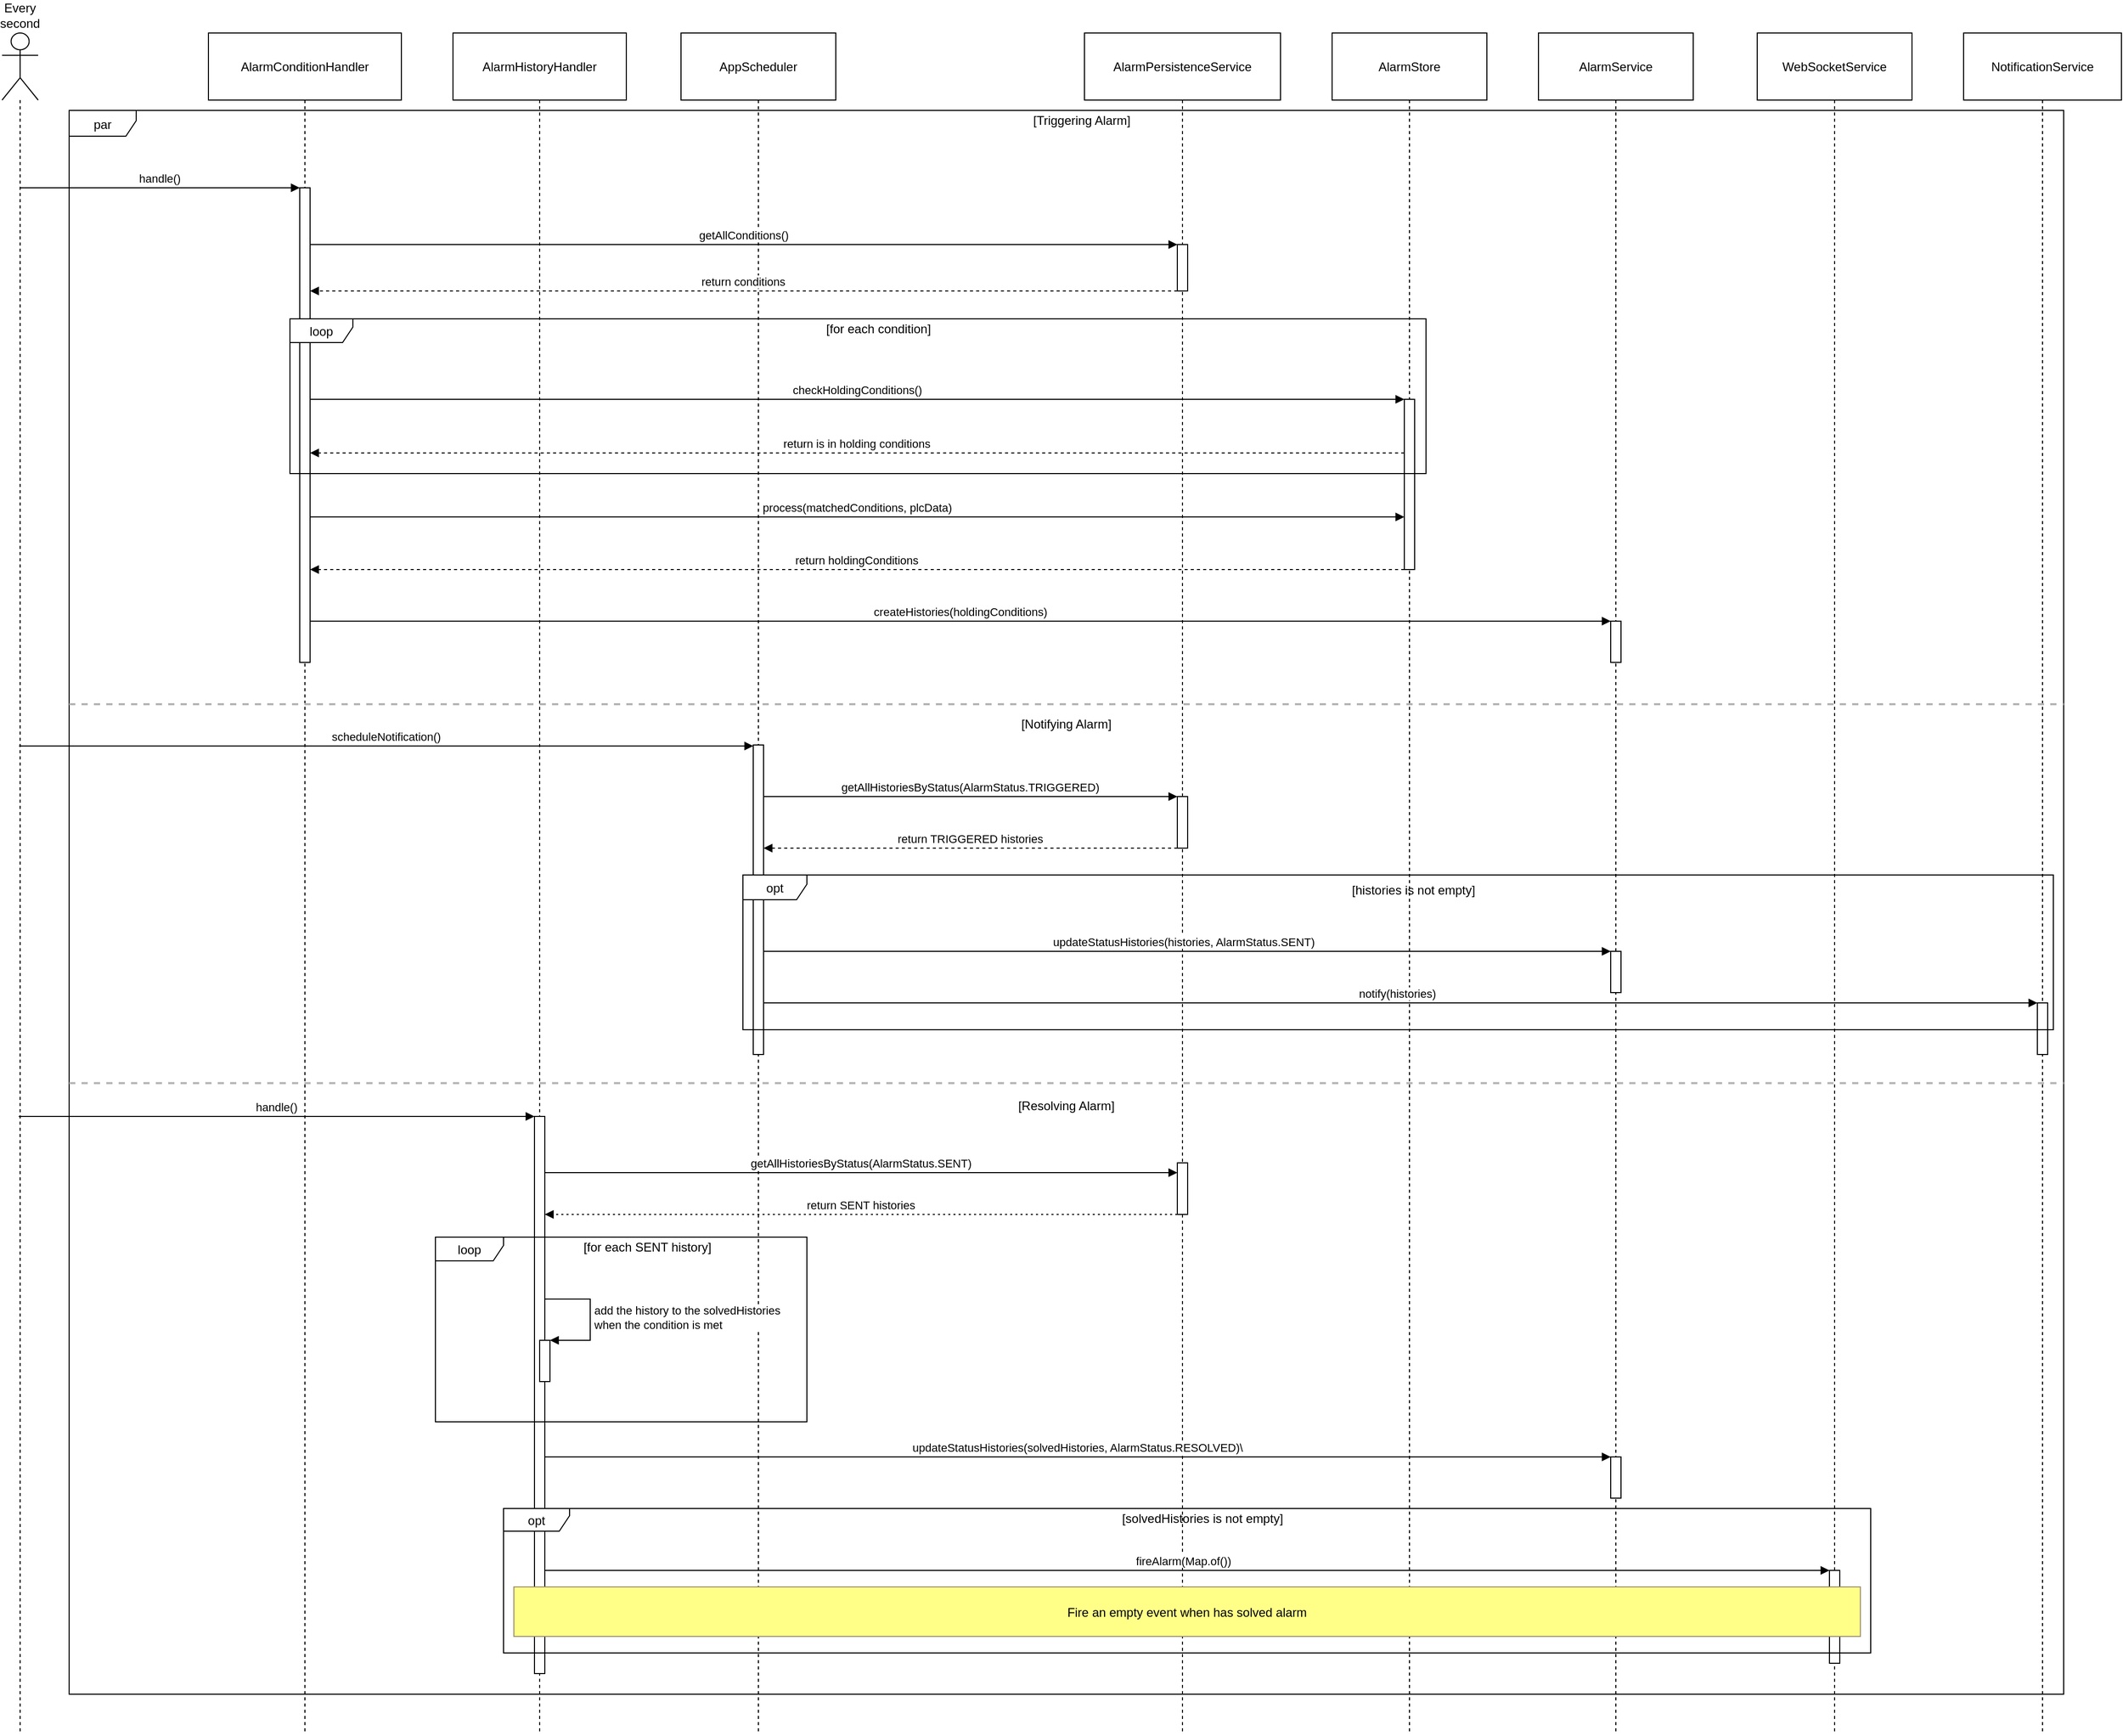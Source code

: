 <mxfile version="24.2.2" type="google">
  <diagram name="Page-1" id="Y3-ZoNVP7fB7ggFjIZeu">
    <mxGraphModel grid="1" page="1" gridSize="10" guides="1" tooltips="1" connect="1" arrows="1" fold="1" pageScale="1" pageWidth="850" pageHeight="1100" math="0" shadow="0">
      <root>
        <mxCell id="0" />
        <mxCell id="1" parent="0" />
        <mxCell id="UK-n1BO-FfAP6Dtml6JQ-47" value="Every second" style="shape=umlLifeline;perimeter=lifelinePerimeter;whiteSpace=wrap;container=1;dropTarget=0;collapsible=0;recursiveResize=0;outlineConnect=0;portConstraint=eastwest;newEdgeStyle={&quot;edgeStyle&quot;:&quot;elbowEdgeStyle&quot;,&quot;elbow&quot;:&quot;vertical&quot;,&quot;curved&quot;:0,&quot;rounded&quot;:0};participant=umlActor;verticalAlign=bottom;labelPosition=center;verticalLabelPosition=top;align=center;size=65;" vertex="1" parent="1">
          <mxGeometry x="20" y="20" width="35" height="1649" as="geometry" />
        </mxCell>
        <mxCell id="UK-n1BO-FfAP6Dtml6JQ-48" value="AlarmConditionHandler" style="shape=umlLifeline;perimeter=lifelinePerimeter;whiteSpace=wrap;container=1;dropTarget=0;collapsible=0;recursiveResize=0;outlineConnect=0;portConstraint=eastwest;newEdgeStyle={&quot;edgeStyle&quot;:&quot;elbowEdgeStyle&quot;,&quot;elbow&quot;:&quot;vertical&quot;,&quot;curved&quot;:0,&quot;rounded&quot;:0};size=65;" vertex="1" parent="1">
          <mxGeometry x="220" y="20" width="187" height="1649" as="geometry" />
        </mxCell>
        <mxCell id="UK-n1BO-FfAP6Dtml6JQ-49" value="AlarmHistoryHandler" style="shape=umlLifeline;perimeter=lifelinePerimeter;whiteSpace=wrap;container=1;dropTarget=0;collapsible=0;recursiveResize=0;outlineConnect=0;portConstraint=eastwest;newEdgeStyle={&quot;edgeStyle&quot;:&quot;elbowEdgeStyle&quot;,&quot;elbow&quot;:&quot;vertical&quot;,&quot;curved&quot;:0,&quot;rounded&quot;:0};size=65;" vertex="1" parent="1">
          <mxGeometry x="457" y="20" width="168" height="1649" as="geometry" />
        </mxCell>
        <mxCell id="UK-n1BO-FfAP6Dtml6JQ-50" value="AppScheduler" style="shape=umlLifeline;perimeter=lifelinePerimeter;whiteSpace=wrap;container=1;dropTarget=0;collapsible=0;recursiveResize=0;outlineConnect=0;portConstraint=eastwest;newEdgeStyle={&quot;edgeStyle&quot;:&quot;elbowEdgeStyle&quot;,&quot;elbow&quot;:&quot;vertical&quot;,&quot;curved&quot;:0,&quot;rounded&quot;:0};size=65;" vertex="1" parent="1">
          <mxGeometry x="678" y="20" width="150" height="1649" as="geometry" />
        </mxCell>
        <mxCell id="UK-n1BO-FfAP6Dtml6JQ-51" value="AlarmPersistenceService" style="shape=umlLifeline;perimeter=lifelinePerimeter;whiteSpace=wrap;container=1;dropTarget=0;collapsible=0;recursiveResize=0;outlineConnect=0;portConstraint=eastwest;newEdgeStyle={&quot;edgeStyle&quot;:&quot;elbowEdgeStyle&quot;,&quot;elbow&quot;:&quot;vertical&quot;,&quot;curved&quot;:0,&quot;rounded&quot;:0};size=65;" vertex="1" parent="1">
          <mxGeometry x="1069" y="20" width="190" height="1649" as="geometry" />
        </mxCell>
        <mxCell id="UK-n1BO-FfAP6Dtml6JQ-52" value="" style="points=[];perimeter=orthogonalPerimeter;outlineConnect=0;targetShapes=umlLifeline;portConstraint=eastwest;newEdgeStyle={&quot;edgeStyle&quot;:&quot;elbowEdgeStyle&quot;,&quot;elbow&quot;:&quot;vertical&quot;,&quot;curved&quot;:0,&quot;rounded&quot;:0}" vertex="1" parent="UK-n1BO-FfAP6Dtml6JQ-51">
          <mxGeometry x="90" y="205" width="10" height="45" as="geometry" />
        </mxCell>
        <mxCell id="UK-n1BO-FfAP6Dtml6JQ-53" value="" style="points=[];perimeter=orthogonalPerimeter;outlineConnect=0;targetShapes=umlLifeline;portConstraint=eastwest;newEdgeStyle={&quot;edgeStyle&quot;:&quot;elbowEdgeStyle&quot;,&quot;elbow&quot;:&quot;vertical&quot;,&quot;curved&quot;:0,&quot;rounded&quot;:0}" vertex="1" parent="UK-n1BO-FfAP6Dtml6JQ-51">
          <mxGeometry x="90" y="740" width="10" height="50" as="geometry" />
        </mxCell>
        <mxCell id="UK-n1BO-FfAP6Dtml6JQ-101" value="" style="points=[];perimeter=orthogonalPerimeter;outlineConnect=0;targetShapes=umlLifeline;portConstraint=eastwest;newEdgeStyle={&quot;edgeStyle&quot;:&quot;elbowEdgeStyle&quot;,&quot;elbow&quot;:&quot;vertical&quot;,&quot;curved&quot;:0,&quot;rounded&quot;:0}" vertex="1" parent="UK-n1BO-FfAP6Dtml6JQ-51">
          <mxGeometry x="90" y="1095" width="10" height="50" as="geometry" />
        </mxCell>
        <mxCell id="UK-n1BO-FfAP6Dtml6JQ-55" value="AlarmStore" style="shape=umlLifeline;perimeter=lifelinePerimeter;whiteSpace=wrap;container=1;dropTarget=0;collapsible=0;recursiveResize=0;outlineConnect=0;portConstraint=eastwest;newEdgeStyle={&quot;edgeStyle&quot;:&quot;elbowEdgeStyle&quot;,&quot;elbow&quot;:&quot;vertical&quot;,&quot;curved&quot;:0,&quot;rounded&quot;:0};size=65;" vertex="1" parent="1">
          <mxGeometry x="1309" y="20" width="150" height="1649" as="geometry" />
        </mxCell>
        <mxCell id="UK-n1BO-FfAP6Dtml6JQ-56" value="" style="points=[];perimeter=orthogonalPerimeter;outlineConnect=0;targetShapes=umlLifeline;portConstraint=eastwest;newEdgeStyle={&quot;edgeStyle&quot;:&quot;elbowEdgeStyle&quot;,&quot;elbow&quot;:&quot;vertical&quot;,&quot;curved&quot;:0,&quot;rounded&quot;:0}" vertex="1" parent="UK-n1BO-FfAP6Dtml6JQ-55">
          <mxGeometry x="70" y="355" width="10" height="165" as="geometry" />
        </mxCell>
        <mxCell id="UK-n1BO-FfAP6Dtml6JQ-57" value="AlarmService" style="shape=umlLifeline;perimeter=lifelinePerimeter;whiteSpace=wrap;container=1;dropTarget=0;collapsible=0;recursiveResize=0;outlineConnect=0;portConstraint=eastwest;newEdgeStyle={&quot;edgeStyle&quot;:&quot;elbowEdgeStyle&quot;,&quot;elbow&quot;:&quot;vertical&quot;,&quot;curved&quot;:0,&quot;rounded&quot;:0};size=65;" vertex="1" parent="1">
          <mxGeometry x="1509" y="20" width="150" height="1649" as="geometry" />
        </mxCell>
        <mxCell id="UK-n1BO-FfAP6Dtml6JQ-58" value="WebSocketService" style="shape=umlLifeline;perimeter=lifelinePerimeter;whiteSpace=wrap;container=1;dropTarget=0;collapsible=0;recursiveResize=0;outlineConnect=0;portConstraint=eastwest;newEdgeStyle={&quot;edgeStyle&quot;:&quot;elbowEdgeStyle&quot;,&quot;elbow&quot;:&quot;vertical&quot;,&quot;curved&quot;:0,&quot;rounded&quot;:0};size=65;" vertex="1" parent="1">
          <mxGeometry x="1721" y="20" width="150" height="1649" as="geometry" />
        </mxCell>
        <mxCell id="UK-n1BO-FfAP6Dtml6JQ-110" value="" style="points=[];perimeter=orthogonalPerimeter;outlineConnect=0;targetShapes=umlLifeline;portConstraint=eastwest;newEdgeStyle={&quot;edgeStyle&quot;:&quot;elbowEdgeStyle&quot;,&quot;elbow&quot;:&quot;vertical&quot;,&quot;curved&quot;:0,&quot;rounded&quot;:0}" vertex="1" parent="UK-n1BO-FfAP6Dtml6JQ-58">
          <mxGeometry x="70" y="1490" width="10" height="90" as="geometry" />
        </mxCell>
        <mxCell id="UK-n1BO-FfAP6Dtml6JQ-59" value="NotificationService" style="shape=umlLifeline;perimeter=lifelinePerimeter;whiteSpace=wrap;container=1;dropTarget=0;collapsible=0;recursiveResize=0;outlineConnect=0;portConstraint=eastwest;newEdgeStyle={&quot;edgeStyle&quot;:&quot;elbowEdgeStyle&quot;,&quot;elbow&quot;:&quot;vertical&quot;,&quot;curved&quot;:0,&quot;rounded&quot;:0};size=65;" vertex="1" parent="1">
          <mxGeometry x="1921" y="20" width="153" height="1649" as="geometry" />
        </mxCell>
        <mxCell id="UK-n1BO-FfAP6Dtml6JQ-68" value="par" style="shape=umlFrame;pointerEvents=0;dropTarget=0;strokeColor=#000000;height=25;width=65;strokeWidth=1;verticalAlign=top;" vertex="1" parent="1">
          <mxGeometry x="85" y="95" width="1933" height="1535" as="geometry" />
        </mxCell>
        <mxCell id="UK-n1BO-FfAP6Dtml6JQ-69" value="[Triggering Alarm]" style="text;strokeColor=none;fillColor=none;align=center;verticalAlign=middle;whiteSpace=wrap;" vertex="1" parent="UK-n1BO-FfAP6Dtml6JQ-68">
          <mxGeometry x="30" width="1903" height="20.757" as="geometry" />
        </mxCell>
        <mxCell id="UK-n1BO-FfAP6Dtml6JQ-70" value="[Notifying Alarm]" style="shape=line;dashed=1;whiteSpace=wrap;verticalAlign=top;labelPosition=center;verticalLabelPosition=bottom;align=center;strokeColor=#B3B3B3;strokeWidth=2;fontSize=12;" vertex="1" parent="UK-n1BO-FfAP6Dtml6JQ-68">
          <mxGeometry y="569.787" width="1933" height="11.416" as="geometry" />
        </mxCell>
        <mxCell id="UK-n1BO-FfAP6Dtml6JQ-71" value="[Resolving Alarm]" style="shape=line;dashed=1;whiteSpace=wrap;verticalAlign=top;labelPosition=center;verticalLabelPosition=bottom;align=center;strokeColor=#B3B3B3;strokeWidth=2;" vertex="1" parent="UK-n1BO-FfAP6Dtml6JQ-68">
          <mxGeometry y="935.025" width="1933" height="15.568" as="geometry" />
        </mxCell>
        <mxCell id="UK-n1BO-FfAP6Dtml6JQ-72" value="handle()" style="verticalAlign=bottom;endArrow=block;edgeStyle=elbowEdgeStyle;elbow=vertical;curved=0;rounded=0;" edge="1" parent="1">
          <mxGeometry relative="1" as="geometry">
            <Array as="points">
              <mxPoint x="214" y="170" />
            </Array>
            <mxPoint x="37.535" y="170" as="sourcePoint" />
            <mxPoint x="308.5" y="170" as="targetPoint" />
          </mxGeometry>
        </mxCell>
        <mxCell id="UK-n1BO-FfAP6Dtml6JQ-73" value="getAllConditions()" style="verticalAlign=bottom;endArrow=block;edgeStyle=elbowEdgeStyle;elbow=vertical;curved=0;rounded=0;" edge="1" parent="1" source="UK-n1BO-FfAP6Dtml6JQ-95" target="UK-n1BO-FfAP6Dtml6JQ-52">
          <mxGeometry relative="1" as="geometry">
            <Array as="points">
              <mxPoint x="751" y="225" />
            </Array>
          </mxGeometry>
        </mxCell>
        <mxCell id="UK-n1BO-FfAP6Dtml6JQ-74" value="return conditions" style="verticalAlign=bottom;endArrow=block;edgeStyle=elbowEdgeStyle;elbow=vertical;curved=0;rounded=0;dashed=1;" edge="1" parent="1" source="UK-n1BO-FfAP6Dtml6JQ-52">
          <mxGeometry relative="1" as="geometry">
            <Array as="points">
              <mxPoint x="749" y="270" />
            </Array>
            <mxPoint x="1159" y="270" as="sourcePoint" />
            <mxPoint x="318.5" y="270" as="targetPoint" />
          </mxGeometry>
        </mxCell>
        <mxCell id="UK-n1BO-FfAP6Dtml6JQ-75" value="checkHoldingConditions()" style="verticalAlign=bottom;endArrow=block;edgeStyle=elbowEdgeStyle;elbow=vertical;curved=0;rounded=0;" edge="1" parent="1" source="UK-n1BO-FfAP6Dtml6JQ-95" target="UK-n1BO-FfAP6Dtml6JQ-56">
          <mxGeometry relative="1" as="geometry">
            <Array as="points">
              <mxPoint x="861" y="375" />
            </Array>
          </mxGeometry>
        </mxCell>
        <mxCell id="UK-n1BO-FfAP6Dtml6JQ-76" value="return is in holding conditions" style="verticalAlign=bottom;endArrow=block;edgeStyle=elbowEdgeStyle;elbow=vertical;curved=0;rounded=0;dashed=1;" edge="1" parent="1" source="UK-n1BO-FfAP6Dtml6JQ-56" target="UK-n1BO-FfAP6Dtml6JQ-95">
          <mxGeometry relative="1" as="geometry">
            <Array as="points">
              <mxPoint x="859" y="427" />
            </Array>
            <mxPoint x="330" y="427" as="targetPoint" />
          </mxGeometry>
        </mxCell>
        <mxCell id="UK-n1BO-FfAP6Dtml6JQ-77" value="process(matchedConditions, plcData)" style="verticalAlign=bottom;endArrow=block;edgeStyle=elbowEdgeStyle;elbow=vertical;curved=0;rounded=0;" edge="1" parent="1" source="UK-n1BO-FfAP6Dtml6JQ-95" target="UK-n1BO-FfAP6Dtml6JQ-56">
          <mxGeometry relative="1" as="geometry">
            <Array as="points">
              <mxPoint x="859" y="489" />
            </Array>
          </mxGeometry>
        </mxCell>
        <mxCell id="UK-n1BO-FfAP6Dtml6JQ-78" value="return holdingConditions" style="verticalAlign=bottom;endArrow=block;edgeStyle=elbowEdgeStyle;elbow=vertical;curved=0;rounded=0;dashed=1;" edge="1" parent="1" source="UK-n1BO-FfAP6Dtml6JQ-56" target="UK-n1BO-FfAP6Dtml6JQ-95">
          <mxGeometry relative="1" as="geometry">
            <Array as="points">
              <mxPoint x="1370" y="540" />
            </Array>
            <mxPoint x="330" y="540" as="targetPoint" />
          </mxGeometry>
        </mxCell>
        <mxCell id="UK-n1BO-FfAP6Dtml6JQ-79" value="createHistories(holdingConditions)" style="verticalAlign=bottom;endArrow=block;edgeStyle=elbowEdgeStyle;elbow=vertical;curved=0;rounded=0;" edge="1" parent="1">
          <mxGeometry relative="1" as="geometry">
            <Array as="points">
              <mxPoint x="961" y="590" />
            </Array>
            <mxPoint x="318.5" y="590" as="sourcePoint" />
            <mxPoint x="1579" y="590" as="targetPoint" />
          </mxGeometry>
        </mxCell>
        <mxCell id="UK-n1BO-FfAP6Dtml6JQ-80" value="scheduleNotification()" style="verticalAlign=bottom;endArrow=block;edgeStyle=elbowEdgeStyle;elbow=vertical;curved=0;rounded=0;" edge="1" parent="1" target="UK-n1BO-FfAP6Dtml6JQ-97">
          <mxGeometry relative="1" as="geometry">
            <Array as="points">
              <mxPoint x="434" y="711" />
            </Array>
            <mxPoint x="36.462" y="711" as="sourcePoint" />
            <mxPoint x="752.5" y="711" as="targetPoint" />
          </mxGeometry>
        </mxCell>
        <mxCell id="UK-n1BO-FfAP6Dtml6JQ-81" value="getAllHistoriesByStatus(AlarmStatus.TRIGGERED)" style="verticalAlign=bottom;endArrow=block;edgeStyle=elbowEdgeStyle;elbow=vertical;curved=0;rounded=0;" edge="1" parent="1">
          <mxGeometry relative="1" as="geometry">
            <Array as="points">
              <mxPoint x="971" y="760" />
            </Array>
            <mxPoint x="758" y="760" as="sourcePoint" />
            <mxPoint x="1159" y="760" as="targetPoint" />
          </mxGeometry>
        </mxCell>
        <mxCell id="UK-n1BO-FfAP6Dtml6JQ-82" value="return TRIGGERED histories" style="verticalAlign=bottom;endArrow=block;edgeStyle=elbowEdgeStyle;elbow=vertical;curved=0;rounded=0;dashed=1;" edge="1" parent="1" source="UK-n1BO-FfAP6Dtml6JQ-53">
          <mxGeometry relative="1" as="geometry">
            <Array as="points">
              <mxPoint x="969" y="810" />
            </Array>
            <mxPoint x="1163.5" y="810" as="sourcePoint" />
            <mxPoint x="758" y="810" as="targetPoint" />
          </mxGeometry>
        </mxCell>
        <mxCell id="UK-n1BO-FfAP6Dtml6JQ-83" value="updateStatusHistories(histories, AlarmStatus.SENT)" style="verticalAlign=bottom;endArrow=block;edgeStyle=elbowEdgeStyle;elbow=vertical;curved=0;rounded=0;" edge="1" parent="1">
          <mxGeometry relative="1" as="geometry">
            <Array as="points">
              <mxPoint x="1179" y="910" />
            </Array>
            <mxPoint x="751.962" y="910.0" as="sourcePoint" />
            <mxPoint x="1579" y="910" as="targetPoint" />
          </mxGeometry>
        </mxCell>
        <mxCell id="UK-n1BO-FfAP6Dtml6JQ-84" value="notify(histories)" style="verticalAlign=bottom;endArrow=block;edgeStyle=elbowEdgeStyle;elbow=vertical;curved=0;rounded=0;" edge="1" parent="1">
          <mxGeometry relative="1" as="geometry">
            <Array as="points">
              <mxPoint x="1388" y="960" />
            </Array>
            <mxPoint x="751.962" y="960" as="sourcePoint" />
            <mxPoint x="1992.5" y="960" as="targetPoint" />
          </mxGeometry>
        </mxCell>
        <mxCell id="UK-n1BO-FfAP6Dtml6JQ-85" value="handle()" style="verticalAlign=bottom;endArrow=block;edgeStyle=elbowEdgeStyle;elbow=vertical;curved=0;rounded=0;" edge="1" parent="1" target="UK-n1BO-FfAP6Dtml6JQ-104">
          <mxGeometry relative="1" as="geometry">
            <Array as="points">
              <mxPoint x="328" y="1070" />
            </Array>
            <mxPoint x="36.182" y="1070" as="sourcePoint" />
            <mxPoint x="540.5" y="1070" as="targetPoint" />
          </mxGeometry>
        </mxCell>
        <mxCell id="UK-n1BO-FfAP6Dtml6JQ-86" value="getAllHistoriesByStatus(AlarmStatus.SENT)" style="verticalAlign=bottom;endArrow=block;edgeStyle=elbowEdgeStyle;elbow=vertical;curved=0;rounded=0;exitX=1.018;exitY=0.101;exitDx=0;exitDy=0;exitPerimeter=0;" edge="1" parent="1" source="UK-n1BO-FfAP6Dtml6JQ-104" target="UK-n1BO-FfAP6Dtml6JQ-101">
          <mxGeometry relative="1" as="geometry">
            <Array as="points" />
            <mxPoint x="539.682" y="1115.0" as="sourcePoint" />
            <mxPoint x="1159" y="1115" as="targetPoint" />
          </mxGeometry>
        </mxCell>
        <mxCell id="UK-n1BO-FfAP6Dtml6JQ-87" value="return SENT histories" style="verticalAlign=bottom;endArrow=block;edgeStyle=elbowEdgeStyle;elbow=vertical;curved=0;rounded=0;dashed=1;dashPattern=2 3;" edge="1" parent="1" source="UK-n1BO-FfAP6Dtml6JQ-101" target="UK-n1BO-FfAP6Dtml6JQ-104">
          <mxGeometry relative="1" as="geometry">
            <Array as="points">
              <mxPoint x="863" y="1165" />
            </Array>
            <mxPoint x="1163.5" y="1165.0" as="sourcePoint" />
            <mxPoint x="539.682" y="1165.0" as="targetPoint" />
          </mxGeometry>
        </mxCell>
        <mxCell id="UK-n1BO-FfAP6Dtml6JQ-89" value="updateStatusHistories(solvedHistories, AlarmStatus.RESOLVED)\" style="verticalAlign=bottom;endArrow=block;edgeStyle=elbowEdgeStyle;elbow=vertical;curved=0;rounded=0;" edge="1" parent="1" target="UK-n1BO-FfAP6Dtml6JQ-109">
          <mxGeometry relative="1" as="geometry">
            <Array as="points">
              <mxPoint x="1075" y="1400" />
            </Array>
            <mxPoint x="546" y="1400" as="sourcePoint" />
            <mxPoint x="1579" y="1400" as="targetPoint" />
          </mxGeometry>
        </mxCell>
        <mxCell id="UK-n1BO-FfAP6Dtml6JQ-90" value="fireAlarm(Map.of())" style="verticalAlign=bottom;endArrow=block;edgeStyle=elbowEdgeStyle;elbow=vertical;curved=0;rounded=0;" edge="1" parent="1" target="UK-n1BO-FfAP6Dtml6JQ-110">
          <mxGeometry relative="1" as="geometry">
            <Array as="points">
              <mxPoint x="1184" y="1510" />
            </Array>
            <mxPoint x="539.682" y="1510" as="sourcePoint" />
            <mxPoint x="1795.5" y="1510" as="targetPoint" />
          </mxGeometry>
        </mxCell>
        <mxCell id="UK-n1BO-FfAP6Dtml6JQ-95" value="" style="html=1;points=[[0,0,0,0,5],[0,1,0,0,-5],[1,0,0,0,5],[1,1,0,0,-5]];perimeter=orthogonalPerimeter;outlineConnect=0;targetShapes=umlLifeline;portConstraint=eastwest;newEdgeStyle={&quot;curved&quot;:0,&quot;rounded&quot;:0};" vertex="1" parent="1">
          <mxGeometry x="308.5" y="170" width="10" height="460" as="geometry" />
        </mxCell>
        <mxCell id="UK-n1BO-FfAP6Dtml6JQ-60" value="loop" style="shape=umlFrame;pointerEvents=0;dropTarget=0;strokeColor=#000000;height=23;width=61;strokeWidth=1;" vertex="1" parent="1">
          <mxGeometry x="299" y="297" width="1101" height="150" as="geometry" />
        </mxCell>
        <mxCell id="UK-n1BO-FfAP6Dtml6JQ-61" value="[for each condition]" style="text;strokeColor=none;fillColor=none;align=center;verticalAlign=middle;whiteSpace=wrap;" vertex="1" parent="UK-n1BO-FfAP6Dtml6JQ-60">
          <mxGeometry x="40" width="1061" height="20" as="geometry" />
        </mxCell>
        <mxCell id="UK-n1BO-FfAP6Dtml6JQ-96" value="" style="points=[];perimeter=orthogonalPerimeter;outlineConnect=0;targetShapes=umlLifeline;portConstraint=eastwest;newEdgeStyle={&quot;edgeStyle&quot;:&quot;elbowEdgeStyle&quot;,&quot;elbow&quot;:&quot;vertical&quot;,&quot;curved&quot;:0,&quot;rounded&quot;:0}" vertex="1" parent="1">
          <mxGeometry x="1579" y="590" width="10" height="40" as="geometry" />
        </mxCell>
        <mxCell id="UK-n1BO-FfAP6Dtml6JQ-97" value="" style="html=1;points=[[0,0,0,0,5],[0,1,0,0,-5],[1,0,0,0,5],[1,1,0,0,-5]];perimeter=orthogonalPerimeter;outlineConnect=0;targetShapes=umlLifeline;portConstraint=eastwest;newEdgeStyle={&quot;curved&quot;:0,&quot;rounded&quot;:0};" vertex="1" parent="1">
          <mxGeometry x="748" y="710" width="10" height="300" as="geometry" />
        </mxCell>
        <mxCell id="UK-n1BO-FfAP6Dtml6JQ-98" value="" style="points=[];perimeter=orthogonalPerimeter;outlineConnect=0;targetShapes=umlLifeline;portConstraint=eastwest;newEdgeStyle={&quot;edgeStyle&quot;:&quot;elbowEdgeStyle&quot;,&quot;elbow&quot;:&quot;vertical&quot;,&quot;curved&quot;:0,&quot;rounded&quot;:0}" vertex="1" parent="1">
          <mxGeometry x="1579" y="910" width="10" height="40" as="geometry" />
        </mxCell>
        <mxCell id="UK-n1BO-FfAP6Dtml6JQ-99" value="" style="points=[];perimeter=orthogonalPerimeter;outlineConnect=0;targetShapes=umlLifeline;portConstraint=eastwest;newEdgeStyle={&quot;edgeStyle&quot;:&quot;elbowEdgeStyle&quot;,&quot;elbow&quot;:&quot;vertical&quot;,&quot;curved&quot;:0,&quot;rounded&quot;:0}" vertex="1" parent="1">
          <mxGeometry x="1992.5" y="960" width="10" height="50" as="geometry" />
        </mxCell>
        <mxCell id="UK-n1BO-FfAP6Dtml6JQ-62" value="opt" style="shape=umlFrame;pointerEvents=0;dropTarget=0;strokeColor=#000000;height=24;width=62;strokeWidth=1;" vertex="1" parent="1">
          <mxGeometry x="738" y="836" width="1270" height="150" as="geometry" />
        </mxCell>
        <mxCell id="UK-n1BO-FfAP6Dtml6JQ-63" value="[histories is not empty]" style="text;strokeColor=none;fillColor=none;align=center;verticalAlign=middle;whiteSpace=wrap;" vertex="1" parent="UK-n1BO-FfAP6Dtml6JQ-62">
          <mxGeometry x="30" y="5" width="1240" height="20" as="geometry" />
        </mxCell>
        <mxCell id="UK-n1BO-FfAP6Dtml6JQ-104" value="" style="html=1;points=[[0,0,0,0,5],[0,1,0,0,-5],[1,0,0,0,5],[1,1,0,0,-5]];perimeter=orthogonalPerimeter;outlineConnect=0;targetShapes=umlLifeline;portConstraint=eastwest;newEdgeStyle={&quot;curved&quot;:0,&quot;rounded&quot;:0};" vertex="1" parent="1">
          <mxGeometry x="536" y="1070" width="10" height="540" as="geometry" />
        </mxCell>
        <mxCell id="UK-n1BO-FfAP6Dtml6JQ-64" value="loop" style="shape=umlFrame;pointerEvents=0;dropTarget=0;strokeColor=#000000;height=23;width=66;strokeWidth=1;" vertex="1" parent="1">
          <mxGeometry x="440" y="1187" width="360" height="179" as="geometry" />
        </mxCell>
        <mxCell id="UK-n1BO-FfAP6Dtml6JQ-65" value="[for each SENT history]" style="text;strokeColor=none;fillColor=none;align=center;verticalAlign=middle;whiteSpace=wrap;" vertex="1" parent="UK-n1BO-FfAP6Dtml6JQ-64">
          <mxGeometry x="50.704" width="309.296" height="20" as="geometry" />
        </mxCell>
        <mxCell id="UK-n1BO-FfAP6Dtml6JQ-106" value="" style="html=1;points=[[0,0,0,0,5],[0,1,0,0,-5],[1,0,0,0,5],[1,1,0,0,-5]];perimeter=orthogonalPerimeter;outlineConnect=0;targetShapes=umlLifeline;portConstraint=eastwest;newEdgeStyle={&quot;curved&quot;:0,&quot;rounded&quot;:0};" vertex="1" parent="1">
          <mxGeometry x="541" y="1287" width="10" height="40" as="geometry" />
        </mxCell>
        <mxCell id="UK-n1BO-FfAP6Dtml6JQ-107" value="&lt;span style=&quot;&quot;&gt;add the history to the solvedHistories&lt;/span&gt;&lt;br style=&quot;padding: 0px; margin: 0px;&quot;&gt;&lt;span style=&quot;&quot;&gt;when the condition is met&lt;/span&gt;" style="html=1;align=left;spacingLeft=2;endArrow=block;rounded=0;edgeStyle=orthogonalEdgeStyle;curved=0;rounded=0;" edge="1" parent="1" target="UK-n1BO-FfAP6Dtml6JQ-106">
          <mxGeometry x="-0.001" relative="1" as="geometry">
            <mxPoint x="546" y="1247" as="sourcePoint" />
            <Array as="points">
              <mxPoint x="590" y="1247" />
              <mxPoint x="590" y="1287" />
            </Array>
            <mxPoint as="offset" />
          </mxGeometry>
        </mxCell>
        <mxCell id="UK-n1BO-FfAP6Dtml6JQ-66" value="opt" style="shape=umlFrame;pointerEvents=0;dropTarget=0;strokeColor=#000000;height=22;width=64;strokeWidth=1;" vertex="1" parent="1">
          <mxGeometry x="506" y="1450" width="1325" height="140" as="geometry" />
        </mxCell>
        <mxCell id="UK-n1BO-FfAP6Dtml6JQ-67" value="[solvedHistories is not empty]" style="text;strokeColor=none;fillColor=none;align=center;verticalAlign=middle;whiteSpace=wrap;" vertex="1" parent="UK-n1BO-FfAP6Dtml6JQ-66">
          <mxGeometry x="30" width="1295" height="19.178" as="geometry" />
        </mxCell>
        <mxCell id="UK-n1BO-FfAP6Dtml6JQ-91" value="Fire an empty event when has solved alarm" style="fillColor=#ffff88;strokeColor=#9E916F;" vertex="1" parent="1">
          <mxGeometry x="516" y="1526" width="1305" height="48" as="geometry" />
        </mxCell>
        <mxCell id="UK-n1BO-FfAP6Dtml6JQ-109" value="" style="points=[];perimeter=orthogonalPerimeter;outlineConnect=0;targetShapes=umlLifeline;portConstraint=eastwest;newEdgeStyle={&quot;edgeStyle&quot;:&quot;elbowEdgeStyle&quot;,&quot;elbow&quot;:&quot;vertical&quot;,&quot;curved&quot;:0,&quot;rounded&quot;:0}" vertex="1" parent="1">
          <mxGeometry x="1579" y="1400" width="10" height="40" as="geometry" />
        </mxCell>
      </root>
    </mxGraphModel>
  </diagram>
</mxfile>
